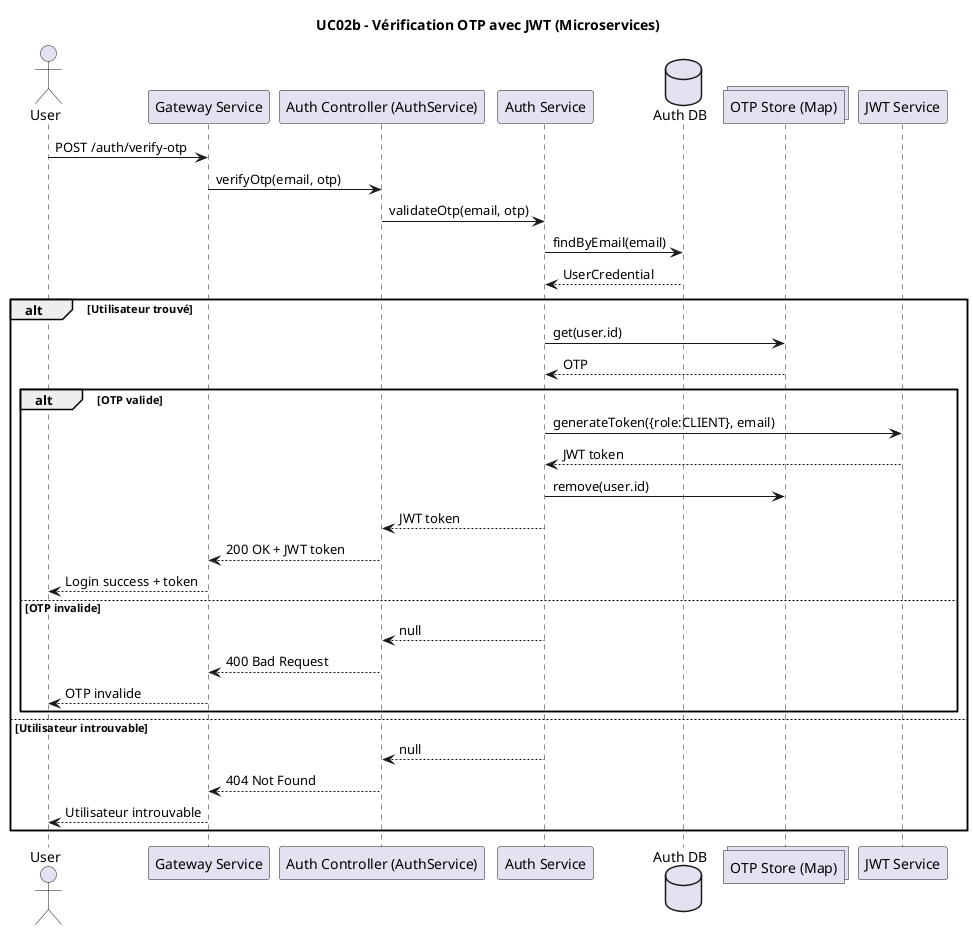 @startuml uc02_verification_otp_jwt
title UC02b - Vérification OTP avec JWT (Microservices)

actor User
participant "Gateway Service" as Gateway
participant "Auth Controller (AuthService)" as Controller
participant "Auth Service" as Service
database "Auth DB" as AuthDB
collections "OTP Store (Map)" as OtpStore
participant "JWT Service" as JwtService

User -> Gateway : POST /auth/verify-otp
Gateway -> Controller : verifyOtp(email, otp)
Controller -> Service : validateOtp(email, otp)
Service -> AuthDB : findByEmail(email)
AuthDB --> Service : UserCredential

alt Utilisateur trouvé
    Service -> OtpStore : get(user.id)
    OtpStore --> Service : OTP

    alt OTP valide
        Service -> JwtService : generateToken({role:CLIENT}, email)
        JwtService --> Service : JWT token
        Service -> OtpStore : remove(user.id)
        Service --> Controller : JWT token
        Controller --> Gateway : 200 OK + JWT token
        Gateway --> User : Login success + token

    else OTP invalide
        Service --> Controller : null
        Controller --> Gateway : 400 Bad Request
        Gateway --> User : OTP invalide
    end

else Utilisateur introuvable
    Service --> Controller : null
    Controller --> Gateway : 404 Not Found
    Gateway --> User : Utilisateur introuvable
end

@enduml

